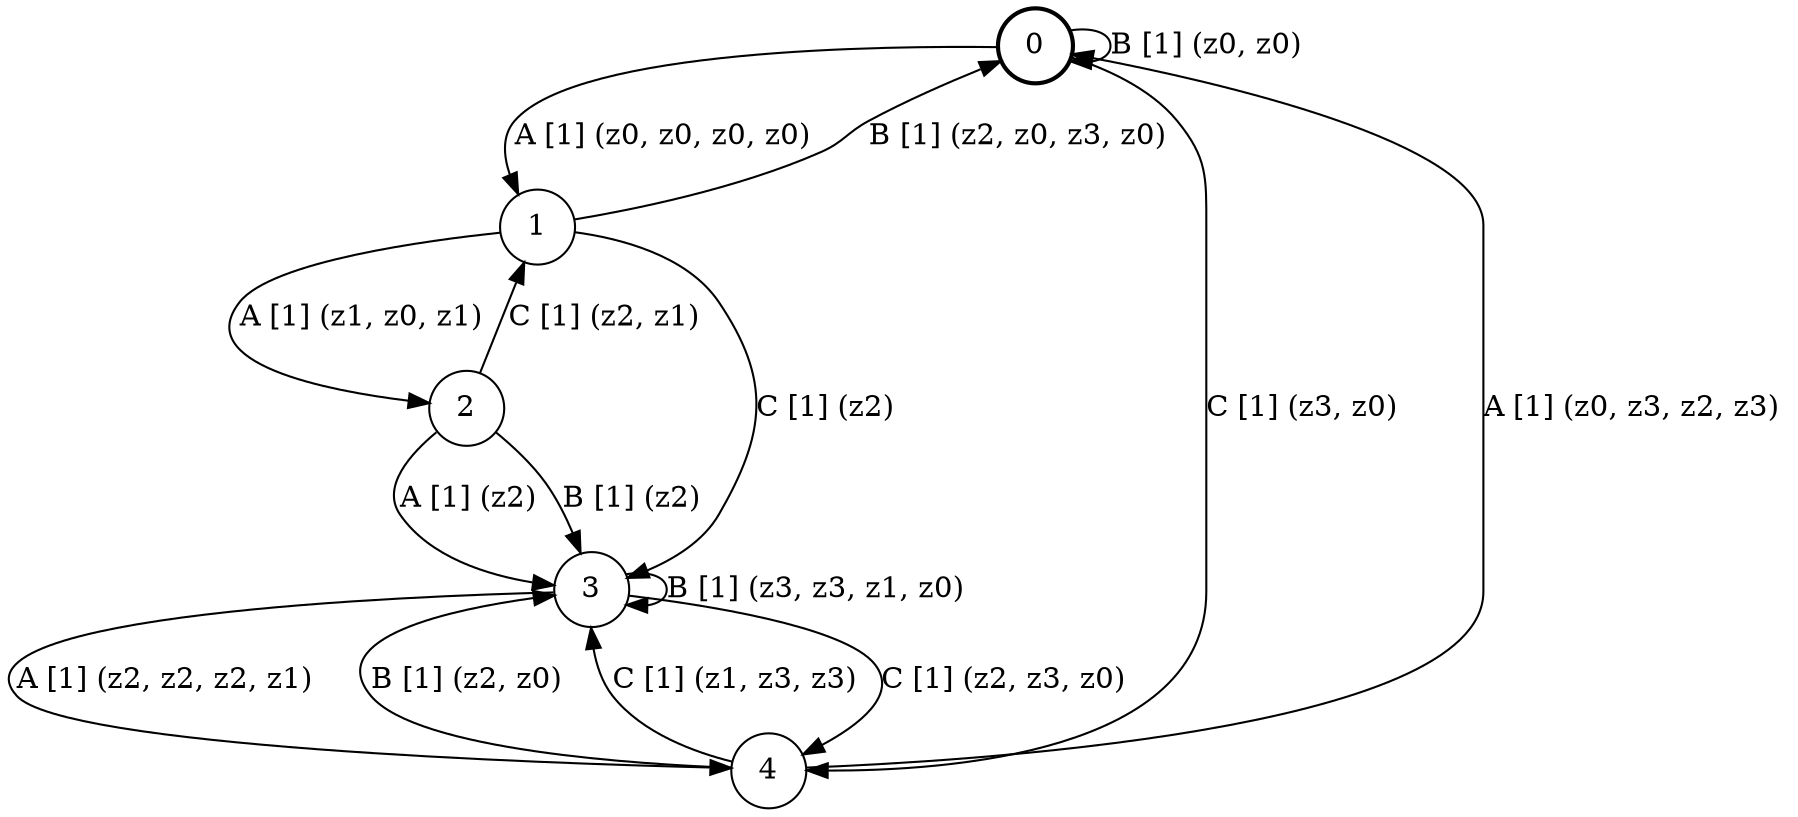 # generated file, don't try to modify
# command: dot -Tpng <filename> > tree.png
digraph Automaton {
    node [shape = circle];
    0 [style = "bold"];
    0 -> 1 [label = "A [1] (z0, z0, z0, z0) "];
    0 -> 0 [label = "B [1] (z0, z0) "];
    0 -> 4 [label = "C [1] (z3, z0) "];
    1 -> 2 [label = "A [1] (z1, z0, z1) "];
    1 -> 0 [label = "B [1] (z2, z0, z3, z0) "];
    1 -> 3 [label = "C [1] (z2) "];
    2 -> 3 [label = "A [1] (z2) "];
    2 -> 3 [label = "B [1] (z2) "];
    2 -> 1 [label = "C [1] (z2, z1) "];
    3 -> 4 [label = "A [1] (z2, z2, z2, z1) "];
    3 -> 3 [label = "B [1] (z3, z3, z1, z0) "];
    3 -> 4 [label = "C [1] (z2, z3, z0) "];
    4 -> 0 [label = "A [1] (z0, z3, z2, z3) "];
    4 -> 3 [label = "B [1] (z2, z0) "];
    4 -> 3 [label = "C [1] (z1, z3, z3) "];
}
